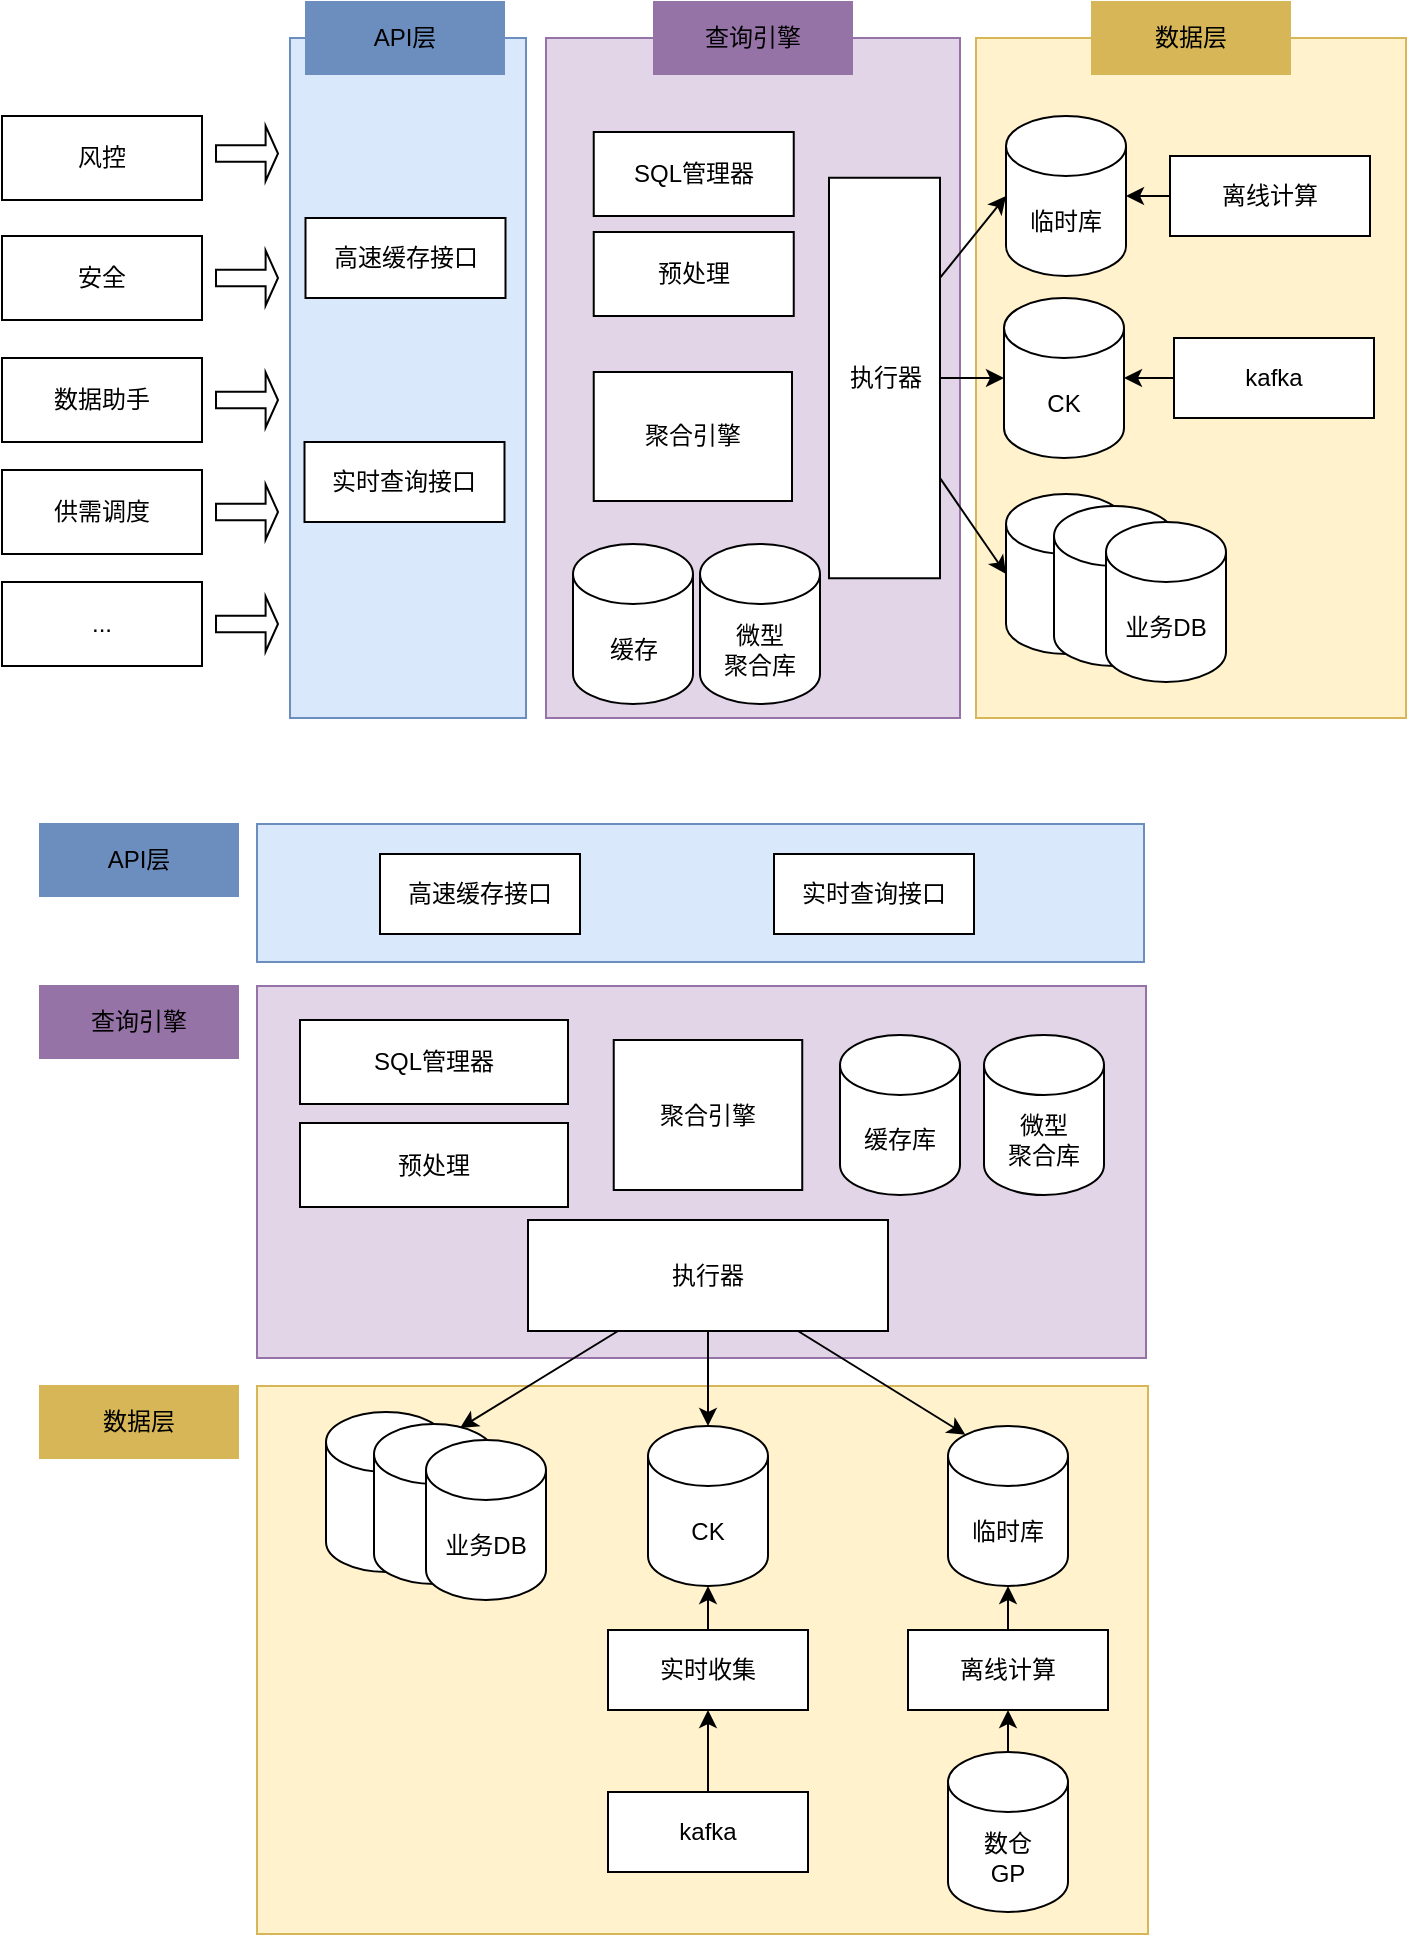 <mxfile version="17.2.4" type="github" pages="2">
  <diagram id="J9gbOuOgg6OHcFbdHNDi" name="第 1 页">
    <mxGraphModel dx="1346" dy="971" grid="0" gridSize="10" guides="1" tooltips="1" connect="1" arrows="1" fold="1" page="0" pageScale="1" pageWidth="827" pageHeight="1169" math="0" shadow="0">
      <root>
        <mxCell id="0" />
        <mxCell id="1" parent="0" />
        <mxCell id="0Ci0Uz99gbHuSnvOUkY4-46" value="" style="rounded=0;whiteSpace=wrap;html=1;fillColor=#e1d5e7;strokeColor=#9673a6;" vertex="1" parent="1">
          <mxGeometry x="103" y="-6" width="207" height="340" as="geometry" />
        </mxCell>
        <mxCell id="0Ci0Uz99gbHuSnvOUkY4-43" value="" style="rounded=0;whiteSpace=wrap;html=1;fillColor=#dae8fc;strokeColor=#6c8ebf;" vertex="1" parent="1">
          <mxGeometry x="-25" y="-6" width="118" height="340" as="geometry" />
        </mxCell>
        <mxCell id="0Ci0Uz99gbHuSnvOUkY4-40" value="" style="rounded=0;whiteSpace=wrap;html=1;fillColor=#fff2cc;strokeColor=#d6b656;" vertex="1" parent="1">
          <mxGeometry x="318" y="-6" width="215" height="340" as="geometry" />
        </mxCell>
        <mxCell id="0Ci0Uz99gbHuSnvOUkY4-1" value="" style="shape=cylinder3;whiteSpace=wrap;html=1;boundedLbl=1;backgroundOutline=1;size=15;" vertex="1" parent="1">
          <mxGeometry x="333" y="222" width="60" height="80" as="geometry" />
        </mxCell>
        <mxCell id="0Ci0Uz99gbHuSnvOUkY4-2" value="" style="shape=cylinder3;whiteSpace=wrap;html=1;boundedLbl=1;backgroundOutline=1;size=15;" vertex="1" parent="1">
          <mxGeometry x="357" y="228" width="60" height="80" as="geometry" />
        </mxCell>
        <mxCell id="0Ci0Uz99gbHuSnvOUkY4-3" value="业务DB" style="shape=cylinder3;whiteSpace=wrap;html=1;boundedLbl=1;backgroundOutline=1;size=15;" vertex="1" parent="1">
          <mxGeometry x="383" y="236" width="60" height="80" as="geometry" />
        </mxCell>
        <mxCell id="0Ci0Uz99gbHuSnvOUkY4-4" value="CK" style="shape=cylinder3;whiteSpace=wrap;html=1;boundedLbl=1;backgroundOutline=1;size=15;" vertex="1" parent="1">
          <mxGeometry x="332" y="124" width="60" height="80" as="geometry" />
        </mxCell>
        <mxCell id="0Ci0Uz99gbHuSnvOUkY4-5" value="临时库" style="shape=cylinder3;whiteSpace=wrap;html=1;boundedLbl=1;backgroundOutline=1;size=15;" vertex="1" parent="1">
          <mxGeometry x="333" y="33" width="60" height="80" as="geometry" />
        </mxCell>
        <mxCell id="0Ci0Uz99gbHuSnvOUkY4-7" style="edgeStyle=orthogonalEdgeStyle;rounded=0;orthogonalLoop=1;jettySize=auto;html=1;entryX=1;entryY=0.5;entryDx=0;entryDy=0;entryPerimeter=0;exitX=0;exitY=0.5;exitDx=0;exitDy=0;" edge="1" parent="1" source="0Ci0Uz99gbHuSnvOUkY4-10" target="0Ci0Uz99gbHuSnvOUkY4-5">
          <mxGeometry relative="1" as="geometry">
            <mxPoint x="462" y="80" as="sourcePoint" />
          </mxGeometry>
        </mxCell>
        <mxCell id="0Ci0Uz99gbHuSnvOUkY4-9" style="edgeStyle=orthogonalEdgeStyle;rounded=0;orthogonalLoop=1;jettySize=auto;html=1;entryX=1;entryY=0.5;entryDx=0;entryDy=0;entryPerimeter=0;" edge="1" parent="1" source="0Ci0Uz99gbHuSnvOUkY4-8" target="0Ci0Uz99gbHuSnvOUkY4-4">
          <mxGeometry relative="1" as="geometry" />
        </mxCell>
        <mxCell id="0Ci0Uz99gbHuSnvOUkY4-8" value="kafka" style="rounded=0;whiteSpace=wrap;html=1;" vertex="1" parent="1">
          <mxGeometry x="417" y="144" width="100" height="40" as="geometry" />
        </mxCell>
        <mxCell id="0Ci0Uz99gbHuSnvOUkY4-10" value="离线计算" style="rounded=0;whiteSpace=wrap;html=1;" vertex="1" parent="1">
          <mxGeometry x="415" y="53" width="100" height="40" as="geometry" />
        </mxCell>
        <mxCell id="dTZowQkP_Xo08F-47WKJ-42" style="edgeStyle=none;rounded=0;orthogonalLoop=1;jettySize=auto;html=1;entryX=0;entryY=0.5;entryDx=0;entryDy=0;entryPerimeter=0;" edge="1" parent="1" source="0Ci0Uz99gbHuSnvOUkY4-19" target="0Ci0Uz99gbHuSnvOUkY4-4">
          <mxGeometry relative="1" as="geometry" />
        </mxCell>
        <mxCell id="dTZowQkP_Xo08F-47WKJ-43" style="edgeStyle=none;rounded=0;orthogonalLoop=1;jettySize=auto;html=1;exitX=1;exitY=0.75;exitDx=0;exitDy=0;entryX=0;entryY=0.5;entryDx=0;entryDy=0;entryPerimeter=0;" edge="1" parent="1" source="0Ci0Uz99gbHuSnvOUkY4-19" target="0Ci0Uz99gbHuSnvOUkY4-1">
          <mxGeometry relative="1" as="geometry" />
        </mxCell>
        <mxCell id="dTZowQkP_Xo08F-47WKJ-44" style="edgeStyle=none;rounded=0;orthogonalLoop=1;jettySize=auto;html=1;exitX=1;exitY=0.25;exitDx=0;exitDy=0;entryX=0;entryY=0.5;entryDx=0;entryDy=0;entryPerimeter=0;" edge="1" parent="1" source="0Ci0Uz99gbHuSnvOUkY4-19" target="0Ci0Uz99gbHuSnvOUkY4-5">
          <mxGeometry relative="1" as="geometry" />
        </mxCell>
        <mxCell id="0Ci0Uz99gbHuSnvOUkY4-19" value="执行器" style="rounded=0;whiteSpace=wrap;html=1;" vertex="1" parent="1">
          <mxGeometry x="244.5" y="63.88" width="55.5" height="200.25" as="geometry" />
        </mxCell>
        <mxCell id="0Ci0Uz99gbHuSnvOUkY4-26" value="SQL管理器" style="rounded=0;whiteSpace=wrap;html=1;" vertex="1" parent="1">
          <mxGeometry x="126.87" y="41" width="100" height="42" as="geometry" />
        </mxCell>
        <mxCell id="0Ci0Uz99gbHuSnvOUkY4-28" value="预处理" style="rounded=0;whiteSpace=wrap;html=1;" vertex="1" parent="1">
          <mxGeometry x="126.87" y="91" width="100" height="42" as="geometry" />
        </mxCell>
        <mxCell id="0Ci0Uz99gbHuSnvOUkY4-33" value="高速缓存接口" style="rounded=0;whiteSpace=wrap;html=1;" vertex="1" parent="1">
          <mxGeometry x="-17.25" y="84" width="100" height="40" as="geometry" />
        </mxCell>
        <mxCell id="0Ci0Uz99gbHuSnvOUkY4-37" value="缓存" style="shape=cylinder3;whiteSpace=wrap;html=1;boundedLbl=1;backgroundOutline=1;size=15;" vertex="1" parent="1">
          <mxGeometry x="116.5" y="247" width="60" height="80" as="geometry" />
        </mxCell>
        <mxCell id="0Ci0Uz99gbHuSnvOUkY4-38" value="微型&lt;br&gt;聚合库" style="shape=cylinder3;whiteSpace=wrap;html=1;boundedLbl=1;backgroundOutline=1;size=15;" vertex="1" parent="1">
          <mxGeometry x="180" y="247" width="60" height="80" as="geometry" />
        </mxCell>
        <mxCell id="0Ci0Uz99gbHuSnvOUkY4-41" value="数据层" style="rounded=0;whiteSpace=wrap;html=1;fillColor=#D6B656;strokeColor=#d6b656;" vertex="1" parent="1">
          <mxGeometry x="376" y="-24" width="99" height="36" as="geometry" />
        </mxCell>
        <mxCell id="0Ci0Uz99gbHuSnvOUkY4-44" value="API层" style="rounded=0;whiteSpace=wrap;html=1;fillColor=#6C8EBF;strokeColor=#6c8ebf;" vertex="1" parent="1">
          <mxGeometry x="-17" y="-24" width="99" height="36" as="geometry" />
        </mxCell>
        <mxCell id="0Ci0Uz99gbHuSnvOUkY4-45" value="实时查询接口" style="rounded=0;whiteSpace=wrap;html=1;" vertex="1" parent="1">
          <mxGeometry x="-17.75" y="196" width="100" height="40" as="geometry" />
        </mxCell>
        <mxCell id="0Ci0Uz99gbHuSnvOUkY4-52" style="edgeStyle=orthogonalEdgeStyle;rounded=0;orthogonalLoop=1;jettySize=auto;html=1;entryX=1;entryY=0.5;entryDx=0;entryDy=0;entryPerimeter=0;exitX=0;exitY=0.5;exitDx=0;exitDy=0;" edge="1" parent="1" target="0Ci0Uz99gbHuSnvOUkY4-51">
          <mxGeometry relative="1" as="geometry">
            <mxPoint x="208" y="80" as="sourcePoint" />
          </mxGeometry>
        </mxCell>
        <mxCell id="0Ci0Uz99gbHuSnvOUkY4-53" style="edgeStyle=orthogonalEdgeStyle;rounded=0;orthogonalLoop=1;jettySize=auto;html=1;entryX=1;entryY=0.5;entryDx=0;entryDy=0;entryPerimeter=0;" edge="1" parent="1" target="0Ci0Uz99gbHuSnvOUkY4-50">
          <mxGeometry relative="1" as="geometry">
            <mxPoint x="208" y="200" as="sourcePoint" />
          </mxGeometry>
        </mxCell>
        <mxCell id="0Ci0Uz99gbHuSnvOUkY4-56" value="查询引擎" style="rounded=0;whiteSpace=wrap;html=1;fillColor=#9673A6;strokeColor=#9673a6;" vertex="1" parent="1">
          <mxGeometry x="157" y="-24" width="99" height="36" as="geometry" />
        </mxCell>
        <mxCell id="0Ci0Uz99gbHuSnvOUkY4-57" value="聚合引擎" style="rounded=0;whiteSpace=wrap;html=1;" vertex="1" parent="1">
          <mxGeometry x="126.87" y="161" width="99.13" height="64.5" as="geometry" />
        </mxCell>
        <mxCell id="dTZowQkP_Xo08F-47WKJ-1" value="" style="rounded=0;whiteSpace=wrap;html=1;fillColor=#e1d5e7;strokeColor=#9673a6;" vertex="1" parent="1">
          <mxGeometry x="-41.5" y="468" width="444.5" height="186" as="geometry" />
        </mxCell>
        <mxCell id="dTZowQkP_Xo08F-47WKJ-2" value="" style="rounded=0;whiteSpace=wrap;html=1;fillColor=#dae8fc;strokeColor=#6c8ebf;" vertex="1" parent="1">
          <mxGeometry x="-41.5" y="387" width="443.5" height="69" as="geometry" />
        </mxCell>
        <mxCell id="dTZowQkP_Xo08F-47WKJ-3" value="" style="rounded=0;whiteSpace=wrap;html=1;fillColor=#fff2cc;strokeColor=#d6b656;" vertex="1" parent="1">
          <mxGeometry x="-41.5" y="668" width="445.5" height="274" as="geometry" />
        </mxCell>
        <mxCell id="dTZowQkP_Xo08F-47WKJ-4" value="" style="shape=cylinder3;whiteSpace=wrap;html=1;boundedLbl=1;backgroundOutline=1;size=15;" vertex="1" parent="1">
          <mxGeometry x="-7" y="681" width="60" height="80" as="geometry" />
        </mxCell>
        <mxCell id="dTZowQkP_Xo08F-47WKJ-5" value="" style="shape=cylinder3;whiteSpace=wrap;html=1;boundedLbl=1;backgroundOutline=1;size=15;" vertex="1" parent="1">
          <mxGeometry x="17" y="687" width="60" height="80" as="geometry" />
        </mxCell>
        <mxCell id="dTZowQkP_Xo08F-47WKJ-6" value="业务DB" style="shape=cylinder3;whiteSpace=wrap;html=1;boundedLbl=1;backgroundOutline=1;size=15;" vertex="1" parent="1">
          <mxGeometry x="43" y="695" width="60" height="80" as="geometry" />
        </mxCell>
        <mxCell id="dTZowQkP_Xo08F-47WKJ-7" value="CK" style="shape=cylinder3;whiteSpace=wrap;html=1;boundedLbl=1;backgroundOutline=1;size=15;" vertex="1" parent="1">
          <mxGeometry x="154" y="688" width="60" height="80" as="geometry" />
        </mxCell>
        <mxCell id="dTZowQkP_Xo08F-47WKJ-8" value="临时库" style="shape=cylinder3;whiteSpace=wrap;html=1;boundedLbl=1;backgroundOutline=1;size=15;" vertex="1" parent="1">
          <mxGeometry x="304" y="688" width="60" height="80" as="geometry" />
        </mxCell>
        <mxCell id="dTZowQkP_Xo08F-47WKJ-37" style="edgeStyle=none;rounded=0;orthogonalLoop=1;jettySize=auto;html=1;entryX=0.5;entryY=1;entryDx=0;entryDy=0;" edge="1" parent="1" source="dTZowQkP_Xo08F-47WKJ-11" target="dTZowQkP_Xo08F-47WKJ-35">
          <mxGeometry relative="1" as="geometry" />
        </mxCell>
        <mxCell id="dTZowQkP_Xo08F-47WKJ-11" value="kafka" style="rounded=0;whiteSpace=wrap;html=1;" vertex="1" parent="1">
          <mxGeometry x="134" y="871" width="100" height="40" as="geometry" />
        </mxCell>
        <mxCell id="dTZowQkP_Xo08F-47WKJ-31" style="edgeStyle=none;rounded=0;orthogonalLoop=1;jettySize=auto;html=1;entryX=0.5;entryY=1;entryDx=0;entryDy=0;entryPerimeter=0;" edge="1" parent="1" source="dTZowQkP_Xo08F-47WKJ-12" target="dTZowQkP_Xo08F-47WKJ-8">
          <mxGeometry relative="1" as="geometry" />
        </mxCell>
        <mxCell id="dTZowQkP_Xo08F-47WKJ-12" value="离线计算" style="rounded=0;whiteSpace=wrap;html=1;" vertex="1" parent="1">
          <mxGeometry x="284" y="790" width="100" height="40" as="geometry" />
        </mxCell>
        <mxCell id="dTZowQkP_Xo08F-47WKJ-13" value="聚合引擎&lt;br&gt;" style="rounded=0;whiteSpace=wrap;html=1;" vertex="1" parent="1">
          <mxGeometry x="136.87" y="495" width="94.25" height="75" as="geometry" />
        </mxCell>
        <mxCell id="dTZowQkP_Xo08F-47WKJ-14" value="SQL管理器" style="rounded=0;whiteSpace=wrap;html=1;" vertex="1" parent="1">
          <mxGeometry x="-20" y="485" width="134" height="42" as="geometry" />
        </mxCell>
        <mxCell id="dTZowQkP_Xo08F-47WKJ-16" value="高速缓存接口" style="rounded=0;whiteSpace=wrap;html=1;" vertex="1" parent="1">
          <mxGeometry x="20" y="402" width="100" height="40" as="geometry" />
        </mxCell>
        <mxCell id="dTZowQkP_Xo08F-47WKJ-17" value="缓存库" style="shape=cylinder3;whiteSpace=wrap;html=1;boundedLbl=1;backgroundOutline=1;size=15;" vertex="1" parent="1">
          <mxGeometry x="250" y="492.5" width="60" height="80" as="geometry" />
        </mxCell>
        <mxCell id="dTZowQkP_Xo08F-47WKJ-18" value="微型&lt;br&gt;聚合库" style="shape=cylinder3;whiteSpace=wrap;html=1;boundedLbl=1;backgroundOutline=1;size=15;" vertex="1" parent="1">
          <mxGeometry x="322" y="492.5" width="60" height="80" as="geometry" />
        </mxCell>
        <mxCell id="dTZowQkP_Xo08F-47WKJ-19" value="数据层" style="rounded=0;whiteSpace=wrap;html=1;fillColor=#D6B656;strokeColor=#d6b656;" vertex="1" parent="1">
          <mxGeometry x="-150" y="668" width="99" height="36" as="geometry" />
        </mxCell>
        <mxCell id="dTZowQkP_Xo08F-47WKJ-20" value="API层" style="rounded=0;whiteSpace=wrap;html=1;fillColor=#6C8EBF;strokeColor=#6c8ebf;" vertex="1" parent="1">
          <mxGeometry x="-150" y="387" width="99" height="36" as="geometry" />
        </mxCell>
        <mxCell id="dTZowQkP_Xo08F-47WKJ-21" value="实时查询接口" style="rounded=0;whiteSpace=wrap;html=1;" vertex="1" parent="1">
          <mxGeometry x="217" y="402" width="100" height="40" as="geometry" />
        </mxCell>
        <mxCell id="dTZowQkP_Xo08F-47WKJ-22" value="查询引擎" style="rounded=0;whiteSpace=wrap;html=1;fillColor=#9673A6;strokeColor=#9673a6;" vertex="1" parent="1">
          <mxGeometry x="-150" y="468" width="99" height="36" as="geometry" />
        </mxCell>
        <mxCell id="dTZowQkP_Xo08F-47WKJ-32" style="edgeStyle=none;rounded=0;orthogonalLoop=1;jettySize=auto;html=1;entryX=0.5;entryY=0;entryDx=0;entryDy=0;entryPerimeter=0;" edge="1" parent="1" source="dTZowQkP_Xo08F-47WKJ-23" target="dTZowQkP_Xo08F-47WKJ-7">
          <mxGeometry relative="1" as="geometry" />
        </mxCell>
        <mxCell id="dTZowQkP_Xo08F-47WKJ-33" style="edgeStyle=none;rounded=0;orthogonalLoop=1;jettySize=auto;html=1;exitX=0.75;exitY=1;exitDx=0;exitDy=0;entryX=0.145;entryY=0;entryDx=0;entryDy=4.35;entryPerimeter=0;" edge="1" parent="1" source="dTZowQkP_Xo08F-47WKJ-23" target="dTZowQkP_Xo08F-47WKJ-8">
          <mxGeometry relative="1" as="geometry" />
        </mxCell>
        <mxCell id="dTZowQkP_Xo08F-47WKJ-34" style="edgeStyle=none;rounded=0;orthogonalLoop=1;jettySize=auto;html=1;exitX=0.25;exitY=1;exitDx=0;exitDy=0;entryX=0.717;entryY=0.025;entryDx=0;entryDy=0;entryPerimeter=0;" edge="1" parent="1" source="dTZowQkP_Xo08F-47WKJ-23" target="dTZowQkP_Xo08F-47WKJ-5">
          <mxGeometry relative="1" as="geometry" />
        </mxCell>
        <mxCell id="dTZowQkP_Xo08F-47WKJ-23" value="&lt;span&gt;执行器&lt;/span&gt;" style="rounded=0;whiteSpace=wrap;html=1;" vertex="1" parent="1">
          <mxGeometry x="94" y="585" width="180" height="55.5" as="geometry" />
        </mxCell>
        <mxCell id="dTZowQkP_Xo08F-47WKJ-26" style="edgeStyle=none;rounded=0;orthogonalLoop=1;jettySize=auto;html=1;entryX=0.5;entryY=1;entryDx=0;entryDy=0;" edge="1" parent="1" source="dTZowQkP_Xo08F-47WKJ-24" target="dTZowQkP_Xo08F-47WKJ-12">
          <mxGeometry relative="1" as="geometry" />
        </mxCell>
        <mxCell id="dTZowQkP_Xo08F-47WKJ-24" value="数仓&lt;br&gt;GP" style="shape=cylinder3;whiteSpace=wrap;html=1;boundedLbl=1;backgroundOutline=1;size=15;" vertex="1" parent="1">
          <mxGeometry x="304" y="851" width="60" height="80" as="geometry" />
        </mxCell>
        <mxCell id="dTZowQkP_Xo08F-47WKJ-36" style="edgeStyle=none;rounded=0;orthogonalLoop=1;jettySize=auto;html=1;entryX=0.5;entryY=1;entryDx=0;entryDy=0;entryPerimeter=0;" edge="1" parent="1" source="dTZowQkP_Xo08F-47WKJ-35" target="dTZowQkP_Xo08F-47WKJ-7">
          <mxGeometry relative="1" as="geometry" />
        </mxCell>
        <mxCell id="dTZowQkP_Xo08F-47WKJ-35" value="实时收集" style="rounded=0;whiteSpace=wrap;html=1;" vertex="1" parent="1">
          <mxGeometry x="134" y="790" width="100" height="40" as="geometry" />
        </mxCell>
        <mxCell id="dTZowQkP_Xo08F-47WKJ-38" value="预处理" style="rounded=0;whiteSpace=wrap;html=1;" vertex="1" parent="1">
          <mxGeometry x="-20" y="536.5" width="134" height="42" as="geometry" />
        </mxCell>
        <mxCell id="dTZowQkP_Xo08F-47WKJ-48" value="风控" style="rounded=0;whiteSpace=wrap;html=1;" vertex="1" parent="1">
          <mxGeometry x="-169" y="33" width="100" height="42" as="geometry" />
        </mxCell>
        <mxCell id="dTZowQkP_Xo08F-47WKJ-49" value="安全" style="rounded=0;whiteSpace=wrap;html=1;" vertex="1" parent="1">
          <mxGeometry x="-169" y="93" width="100" height="42" as="geometry" />
        </mxCell>
        <mxCell id="dTZowQkP_Xo08F-47WKJ-50" value="数据助手" style="rounded=0;whiteSpace=wrap;html=1;" vertex="1" parent="1">
          <mxGeometry x="-169" y="154" width="100" height="42" as="geometry" />
        </mxCell>
        <mxCell id="dTZowQkP_Xo08F-47WKJ-51" value="供需调度" style="rounded=0;whiteSpace=wrap;html=1;" vertex="1" parent="1">
          <mxGeometry x="-169" y="210" width="100" height="42" as="geometry" />
        </mxCell>
        <mxCell id="dTZowQkP_Xo08F-47WKJ-52" value="..." style="rounded=0;whiteSpace=wrap;html=1;" vertex="1" parent="1">
          <mxGeometry x="-169" y="266" width="100" height="42" as="geometry" />
        </mxCell>
        <mxCell id="dTZowQkP_Xo08F-47WKJ-53" value="" style="shape=singleArrow;whiteSpace=wrap;html=1;fillColor=none;" vertex="1" parent="1">
          <mxGeometry x="-62" y="38" width="31" height="27.5" as="geometry" />
        </mxCell>
        <mxCell id="dTZowQkP_Xo08F-47WKJ-54" value="" style="shape=singleArrow;whiteSpace=wrap;html=1;fillColor=none;" vertex="1" parent="1">
          <mxGeometry x="-62" y="100.25" width="31" height="27.5" as="geometry" />
        </mxCell>
        <mxCell id="dTZowQkP_Xo08F-47WKJ-55" value="" style="shape=singleArrow;whiteSpace=wrap;html=1;fillColor=none;" vertex="1" parent="1">
          <mxGeometry x="-62" y="161.25" width="31" height="27.5" as="geometry" />
        </mxCell>
        <mxCell id="dTZowQkP_Xo08F-47WKJ-56" value="" style="shape=singleArrow;whiteSpace=wrap;html=1;fillColor=none;" vertex="1" parent="1">
          <mxGeometry x="-62" y="217.25" width="31" height="27.5" as="geometry" />
        </mxCell>
        <mxCell id="dTZowQkP_Xo08F-47WKJ-57" value="" style="shape=singleArrow;whiteSpace=wrap;html=1;fillColor=none;" vertex="1" parent="1">
          <mxGeometry x="-62" y="273.25" width="31" height="27.5" as="geometry" />
        </mxCell>
      </root>
    </mxGraphModel>
  </diagram>
  <diagram id="1QrN33Rscd3XtYVmi21F" name="第 2 页">
    <mxGraphModel dx="946" dy="569" grid="0" gridSize="10" guides="1" tooltips="1" connect="1" arrows="1" fold="1" page="0" pageScale="1" pageWidth="827" pageHeight="1169" math="0" shadow="0">
      <root>
        <mxCell id="0" />
        <mxCell id="1" parent="0" />
      </root>
    </mxGraphModel>
  </diagram>
</mxfile>
